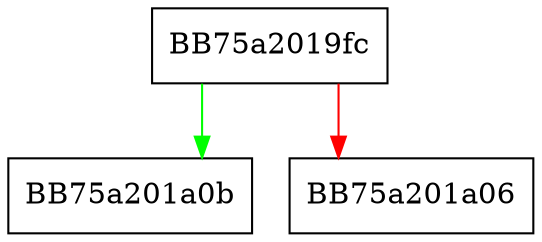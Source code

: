 digraph getcurrenv {
  node [shape="box"];
  graph [splines=ortho];
  BB75a2019fc -> BB75a201a0b [color="green"];
  BB75a2019fc -> BB75a201a06 [color="red"];
}